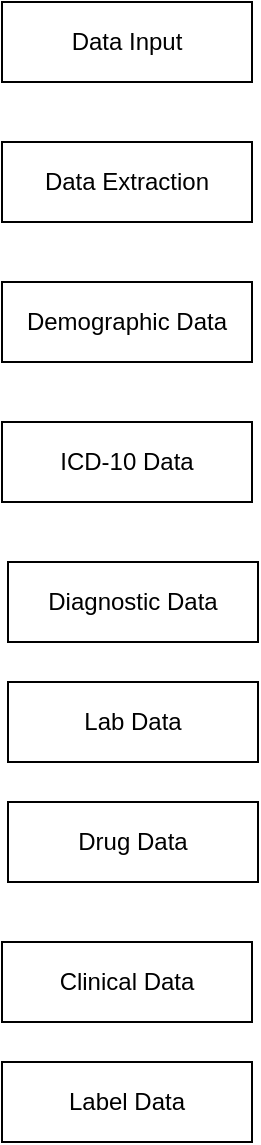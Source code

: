 <mxfile version="20.2.5" type="github"><diagram id="px661Hte9X-vnQ6gpHhr" name="Page-1"><mxGraphModel dx="913" dy="627" grid="1" gridSize="10" guides="1" tooltips="1" connect="1" arrows="1" fold="1" page="1" pageScale="1" pageWidth="850" pageHeight="1100" math="0" shadow="0"><root><mxCell id="0"/><mxCell id="1" parent="0"/><mxCell id="mJ3kRQKfrzPpA-zjZ0TF-1" value="Data Input" style="rounded=0;whiteSpace=wrap;html=1;" vertex="1" parent="1"><mxGeometry x="360" y="80" width="125" height="40" as="geometry"/></mxCell><mxCell id="mJ3kRQKfrzPpA-zjZ0TF-2" value="Data Extraction" style="rounded=0;whiteSpace=wrap;html=1;" vertex="1" parent="1"><mxGeometry x="360" y="150" width="125" height="40" as="geometry"/></mxCell><mxCell id="mJ3kRQKfrzPpA-zjZ0TF-4" value="Demographic Data" style="rounded=0;whiteSpace=wrap;html=1;" vertex="1" parent="1"><mxGeometry x="360" y="220" width="125" height="40" as="geometry"/></mxCell><mxCell id="mJ3kRQKfrzPpA-zjZ0TF-5" value="ICD-10 Data" style="rounded=0;whiteSpace=wrap;html=1;" vertex="1" parent="1"><mxGeometry x="360" y="290" width="125" height="40" as="geometry"/></mxCell><mxCell id="mJ3kRQKfrzPpA-zjZ0TF-6" value="Diagnostic Data" style="rounded=0;whiteSpace=wrap;html=1;" vertex="1" parent="1"><mxGeometry x="363" y="360" width="125" height="40" as="geometry"/></mxCell><mxCell id="mJ3kRQKfrzPpA-zjZ0TF-7" value="Lab Data" style="rounded=0;whiteSpace=wrap;html=1;" vertex="1" parent="1"><mxGeometry x="363" y="420" width="125" height="40" as="geometry"/></mxCell><mxCell id="mJ3kRQKfrzPpA-zjZ0TF-8" value="Drug Data" style="rounded=0;whiteSpace=wrap;html=1;" vertex="1" parent="1"><mxGeometry x="363" y="480" width="125" height="40" as="geometry"/></mxCell><mxCell id="mJ3kRQKfrzPpA-zjZ0TF-9" value="Clinical Data" style="rounded=0;whiteSpace=wrap;html=1;" vertex="1" parent="1"><mxGeometry x="360" y="550" width="125" height="40" as="geometry"/></mxCell><mxCell id="mJ3kRQKfrzPpA-zjZ0TF-10" value="Label Data" style="rounded=0;whiteSpace=wrap;html=1;" vertex="1" parent="1"><mxGeometry x="360" y="610" width="125" height="40" as="geometry"/></mxCell></root></mxGraphModel></diagram></mxfile>